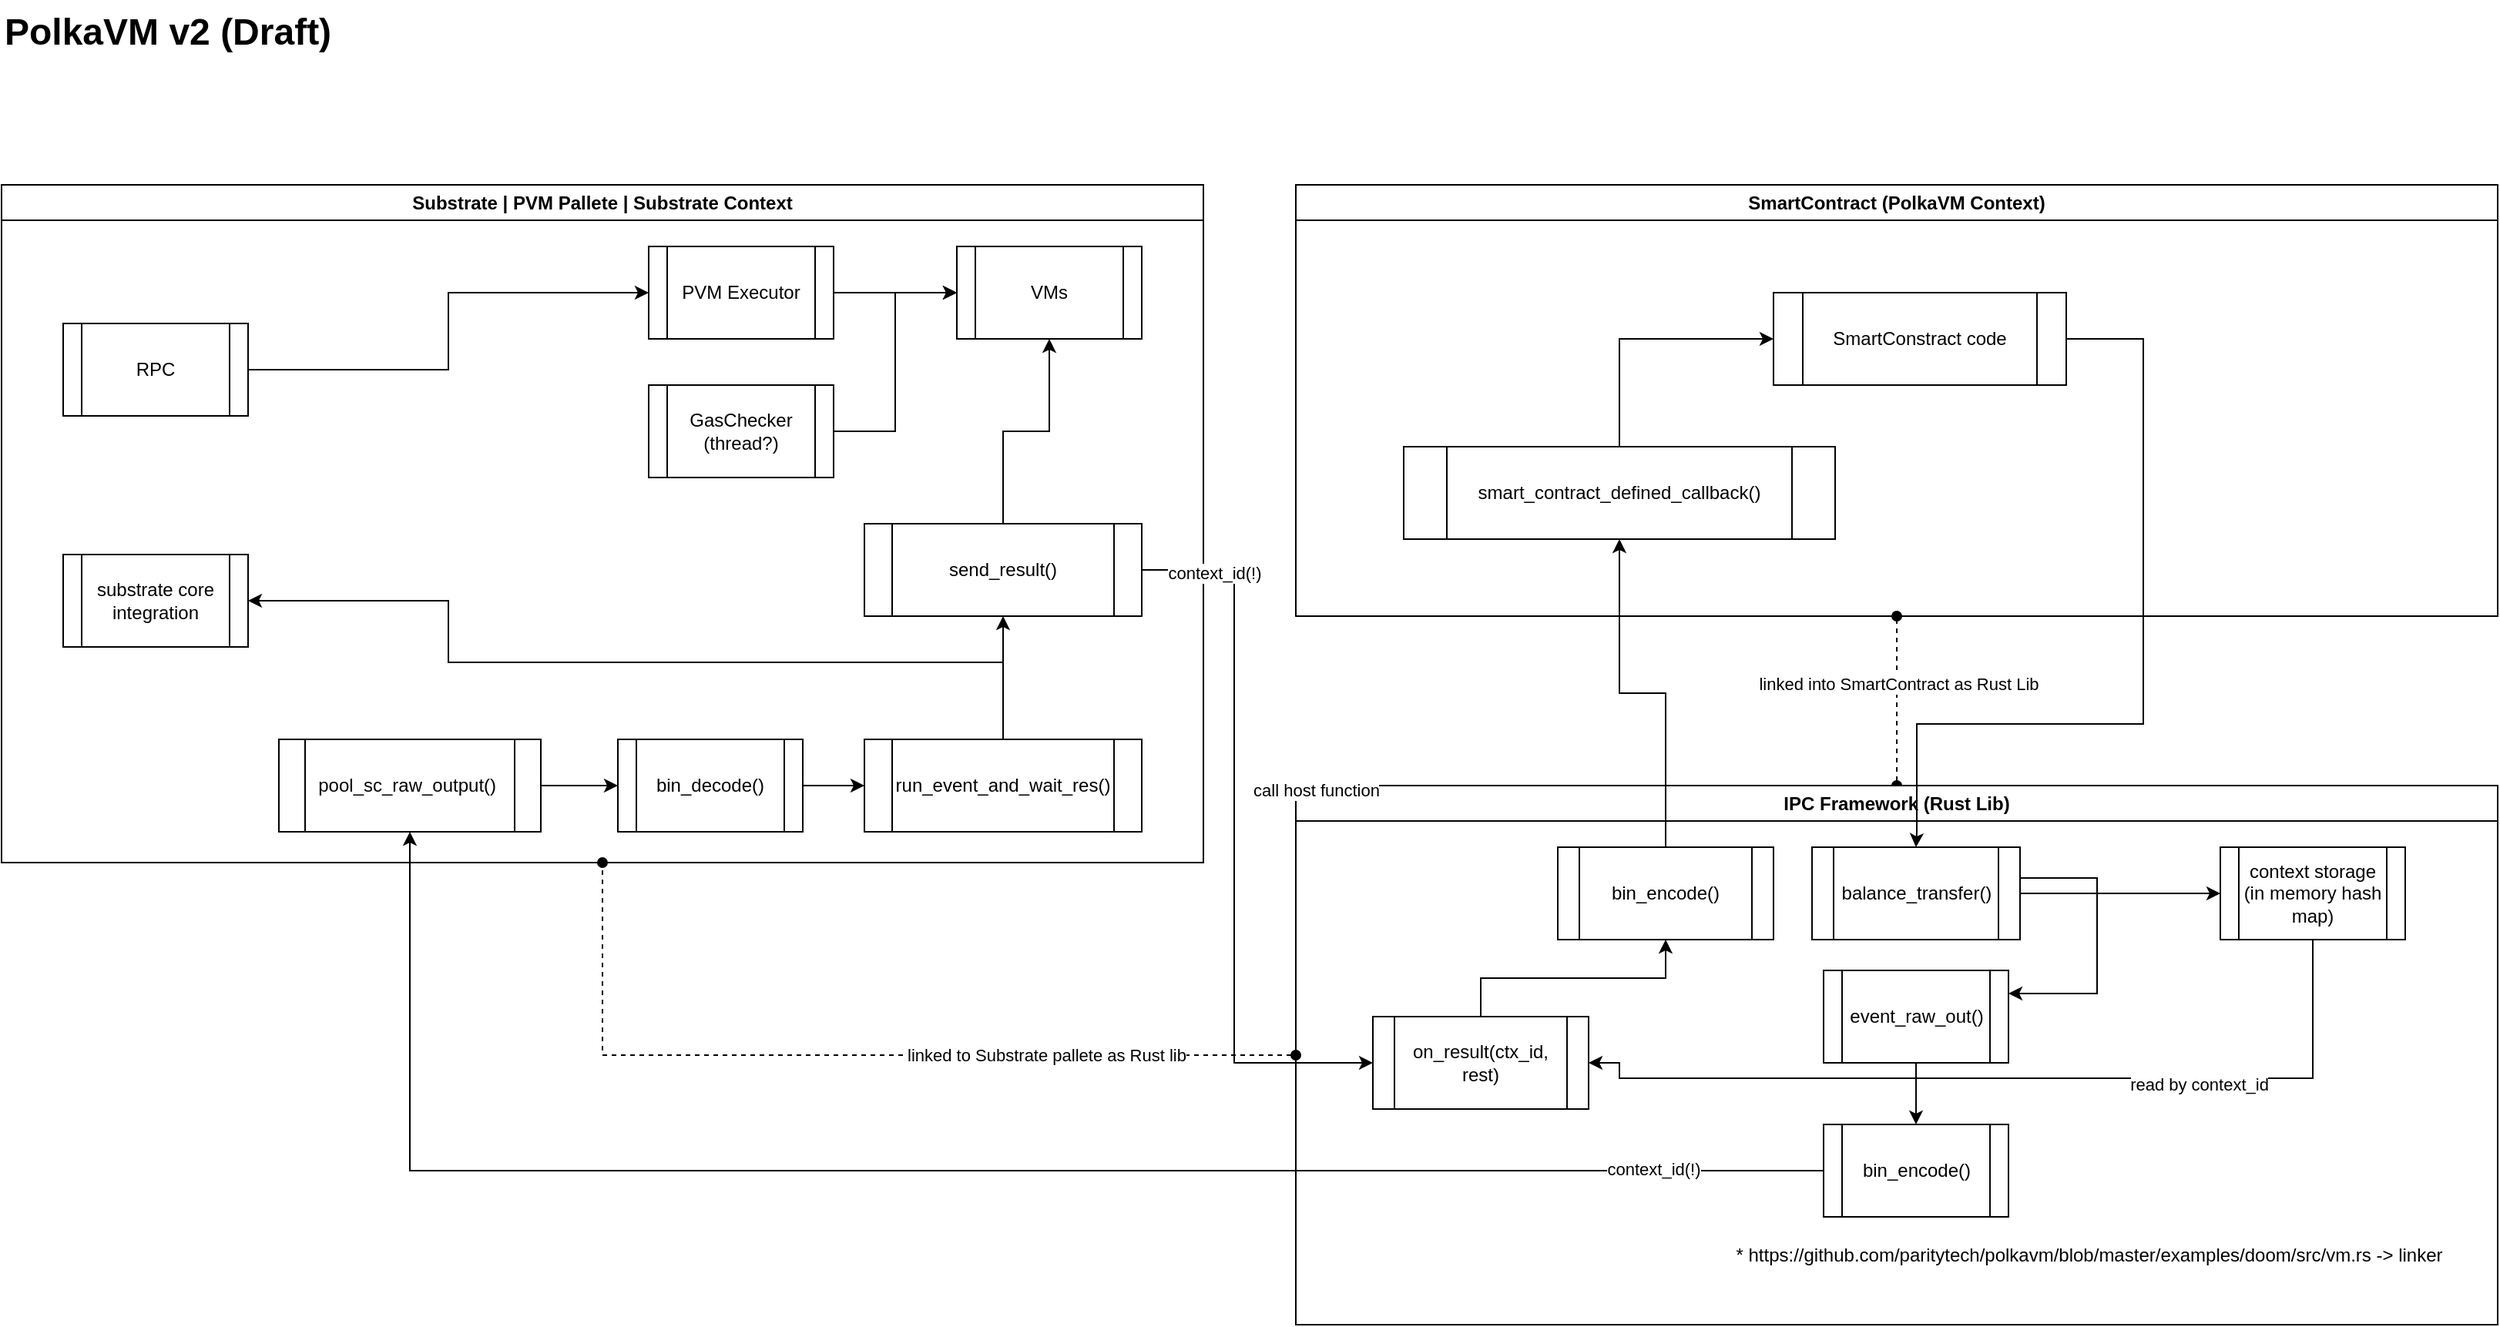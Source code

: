 <mxfile version="24.7.17">
  <diagram name="Page-1" id="Jh_l0GolnanbJkZAycdI">
    <mxGraphModel dx="1207" dy="908" grid="1" gridSize="10" guides="1" tooltips="1" connect="1" arrows="1" fold="1" page="1" pageScale="1" pageWidth="850" pageHeight="1100" math="0" shadow="0">
      <root>
        <mxCell id="0" />
        <mxCell id="1" parent="0" />
        <mxCell id="G2wznPxmLRQx4ZCRrMyh-1" value="&lt;h1 style=&quot;margin-top: 0px;&quot;&gt;PolkaVM v2 (Draft)&lt;/h1&gt;&lt;p&gt;&lt;br&gt;&lt;/p&gt;" style="text;html=1;whiteSpace=wrap;overflow=hidden;rounded=0;" parent="1" vertex="1">
          <mxGeometry x="40" y="40" width="760" height="120" as="geometry" />
        </mxCell>
        <mxCell id="G2wznPxmLRQx4ZCRrMyh-2" value="Substrate | PVM Pallete | Substrate Context" style="swimlane;whiteSpace=wrap;html=1;" parent="1" vertex="1">
          <mxGeometry x="40" y="160" width="780" height="440" as="geometry" />
        </mxCell>
        <mxCell id="G2wznPxmLRQx4ZCRrMyh-35" style="edgeStyle=orthogonalEdgeStyle;rounded=0;orthogonalLoop=1;jettySize=auto;html=1;entryX=0;entryY=0.5;entryDx=0;entryDy=0;" parent="G2wznPxmLRQx4ZCRrMyh-2" source="G2wznPxmLRQx4ZCRrMyh-6" target="G2wznPxmLRQx4ZCRrMyh-8" edge="1">
          <mxGeometry relative="1" as="geometry">
            <Array as="points">
              <mxPoint x="290" y="120" />
              <mxPoint x="290" y="70" />
            </Array>
          </mxGeometry>
        </mxCell>
        <mxCell id="G2wznPxmLRQx4ZCRrMyh-6" value="RPC" style="shape=process;whiteSpace=wrap;html=1;backgroundOutline=1;" parent="G2wznPxmLRQx4ZCRrMyh-2" vertex="1">
          <mxGeometry x="40" y="90" width="120" height="60" as="geometry" />
        </mxCell>
        <mxCell id="G2wznPxmLRQx4ZCRrMyh-33" style="edgeStyle=orthogonalEdgeStyle;rounded=0;orthogonalLoop=1;jettySize=auto;html=1;entryX=0;entryY=0.5;entryDx=0;entryDy=0;" parent="G2wznPxmLRQx4ZCRrMyh-2" source="G2wznPxmLRQx4ZCRrMyh-7" target="G2wznPxmLRQx4ZCRrMyh-32" edge="1">
          <mxGeometry relative="1" as="geometry" />
        </mxCell>
        <mxCell id="G2wznPxmLRQx4ZCRrMyh-7" value="GasChecker (thread?)" style="shape=process;whiteSpace=wrap;html=1;backgroundOutline=1;" parent="G2wznPxmLRQx4ZCRrMyh-2" vertex="1">
          <mxGeometry x="420" y="130" width="120" height="60" as="geometry" />
        </mxCell>
        <mxCell id="G2wznPxmLRQx4ZCRrMyh-34" style="edgeStyle=orthogonalEdgeStyle;rounded=0;orthogonalLoop=1;jettySize=auto;html=1;" parent="G2wznPxmLRQx4ZCRrMyh-2" source="G2wznPxmLRQx4ZCRrMyh-8" target="G2wznPxmLRQx4ZCRrMyh-32" edge="1">
          <mxGeometry relative="1" as="geometry" />
        </mxCell>
        <mxCell id="G2wznPxmLRQx4ZCRrMyh-8" value="PVM Executor" style="shape=process;whiteSpace=wrap;html=1;backgroundOutline=1;" parent="G2wznPxmLRQx4ZCRrMyh-2" vertex="1">
          <mxGeometry x="420" y="40" width="120" height="60" as="geometry" />
        </mxCell>
        <mxCell id="G2wznPxmLRQx4ZCRrMyh-20" style="edgeStyle=orthogonalEdgeStyle;rounded=0;orthogonalLoop=1;jettySize=auto;html=1;" parent="G2wznPxmLRQx4ZCRrMyh-2" source="G2wznPxmLRQx4ZCRrMyh-15" target="G2wznPxmLRQx4ZCRrMyh-19" edge="1">
          <mxGeometry relative="1" as="geometry" />
        </mxCell>
        <mxCell id="G2wznPxmLRQx4ZCRrMyh-15" value="pool_sc_raw_output()&amp;nbsp;" style="shape=process;whiteSpace=wrap;html=1;backgroundOutline=1;" parent="G2wznPxmLRQx4ZCRrMyh-2" vertex="1">
          <mxGeometry x="180" y="360" width="170" height="60" as="geometry" />
        </mxCell>
        <mxCell id="G2wznPxmLRQx4ZCRrMyh-22" style="edgeStyle=orthogonalEdgeStyle;rounded=0;orthogonalLoop=1;jettySize=auto;html=1;entryX=0;entryY=0.5;entryDx=0;entryDy=0;" parent="G2wznPxmLRQx4ZCRrMyh-2" source="G2wznPxmLRQx4ZCRrMyh-19" target="G2wznPxmLRQx4ZCRrMyh-21" edge="1">
          <mxGeometry relative="1" as="geometry" />
        </mxCell>
        <mxCell id="G2wznPxmLRQx4ZCRrMyh-19" value="bin_decode()" style="shape=process;whiteSpace=wrap;html=1;backgroundOutline=1;" parent="G2wznPxmLRQx4ZCRrMyh-2" vertex="1">
          <mxGeometry x="400" y="360" width="120" height="60" as="geometry" />
        </mxCell>
        <mxCell id="G2wznPxmLRQx4ZCRrMyh-30" style="edgeStyle=orthogonalEdgeStyle;rounded=0;orthogonalLoop=1;jettySize=auto;html=1;entryX=1;entryY=0.5;entryDx=0;entryDy=0;" parent="G2wznPxmLRQx4ZCRrMyh-2" source="G2wznPxmLRQx4ZCRrMyh-21" target="G2wznPxmLRQx4ZCRrMyh-28" edge="1">
          <mxGeometry relative="1" as="geometry">
            <Array as="points">
              <mxPoint x="650" y="310" />
              <mxPoint x="290" y="310" />
              <mxPoint x="290" y="270" />
            </Array>
          </mxGeometry>
        </mxCell>
        <mxCell id="G2wznPxmLRQx4ZCRrMyh-31" style="edgeStyle=orthogonalEdgeStyle;rounded=0;orthogonalLoop=1;jettySize=auto;html=1;" parent="G2wznPxmLRQx4ZCRrMyh-2" source="G2wznPxmLRQx4ZCRrMyh-21" target="G2wznPxmLRQx4ZCRrMyh-25" edge="1">
          <mxGeometry relative="1" as="geometry" />
        </mxCell>
        <mxCell id="G2wznPxmLRQx4ZCRrMyh-21" value="run_event_and_wait_res()" style="shape=process;whiteSpace=wrap;html=1;backgroundOutline=1;" parent="G2wznPxmLRQx4ZCRrMyh-2" vertex="1">
          <mxGeometry x="560" y="360" width="180" height="60" as="geometry" />
        </mxCell>
        <mxCell id="G2wznPxmLRQx4ZCRrMyh-28" value="substrate core integration" style="shape=process;whiteSpace=wrap;html=1;backgroundOutline=1;" parent="G2wznPxmLRQx4ZCRrMyh-2" vertex="1">
          <mxGeometry x="40" y="240" width="120" height="60" as="geometry" />
        </mxCell>
        <mxCell id="G2wznPxmLRQx4ZCRrMyh-36" style="edgeStyle=orthogonalEdgeStyle;rounded=0;orthogonalLoop=1;jettySize=auto;html=1;entryX=0.5;entryY=1;entryDx=0;entryDy=0;" parent="G2wznPxmLRQx4ZCRrMyh-2" source="G2wznPxmLRQx4ZCRrMyh-25" target="G2wznPxmLRQx4ZCRrMyh-32" edge="1">
          <mxGeometry relative="1" as="geometry" />
        </mxCell>
        <mxCell id="G2wznPxmLRQx4ZCRrMyh-25" value="send_result()" style="shape=process;whiteSpace=wrap;html=1;backgroundOutline=1;" parent="G2wznPxmLRQx4ZCRrMyh-2" vertex="1">
          <mxGeometry x="560" y="220" width="180" height="60" as="geometry" />
        </mxCell>
        <mxCell id="G2wznPxmLRQx4ZCRrMyh-32" value="VMs" style="shape=process;whiteSpace=wrap;html=1;backgroundOutline=1;" parent="G2wznPxmLRQx4ZCRrMyh-2" vertex="1">
          <mxGeometry x="620" y="40" width="120" height="60" as="geometry" />
        </mxCell>
        <mxCell id="G2wznPxmLRQx4ZCRrMyh-4" value="SmartContract (PolkaVM Context)" style="swimlane;whiteSpace=wrap;html=1;" parent="1" vertex="1">
          <mxGeometry x="880" y="160" width="780" height="280" as="geometry" />
        </mxCell>
        <mxCell id="G2wznPxmLRQx4ZCRrMyh-52" style="edgeStyle=orthogonalEdgeStyle;rounded=0;orthogonalLoop=1;jettySize=auto;html=1;entryX=0;entryY=0.5;entryDx=0;entryDy=0;" parent="G2wznPxmLRQx4ZCRrMyh-4" source="G2wznPxmLRQx4ZCRrMyh-46" target="G2wznPxmLRQx4ZCRrMyh-51" edge="1">
          <mxGeometry relative="1" as="geometry" />
        </mxCell>
        <mxCell id="G2wznPxmLRQx4ZCRrMyh-46" value="smart_contract_defined_callback()" style="shape=process;whiteSpace=wrap;html=1;backgroundOutline=1;" parent="G2wznPxmLRQx4ZCRrMyh-4" vertex="1">
          <mxGeometry x="70" y="170" width="280" height="60" as="geometry" />
        </mxCell>
        <mxCell id="G2wznPxmLRQx4ZCRrMyh-51" value="SmartConstract code" style="shape=process;whiteSpace=wrap;html=1;backgroundOutline=1;" parent="G2wznPxmLRQx4ZCRrMyh-4" vertex="1">
          <mxGeometry x="310" y="70" width="190" height="60" as="geometry" />
        </mxCell>
        <mxCell id="G2wznPxmLRQx4ZCRrMyh-39" style="edgeStyle=orthogonalEdgeStyle;rounded=0;orthogonalLoop=1;jettySize=auto;html=1;entryX=0.5;entryY=1;entryDx=0;entryDy=0;startArrow=oval;startFill=1;endArrow=oval;endFill=1;dashed=1;" parent="1" source="G2wznPxmLRQx4ZCRrMyh-5" target="G2wznPxmLRQx4ZCRrMyh-4" edge="1">
          <mxGeometry relative="1" as="geometry" />
        </mxCell>
        <mxCell id="G2wznPxmLRQx4ZCRrMyh-40" value="linked into SmartContract as Rust Lib" style="edgeLabel;html=1;align=center;verticalAlign=middle;resizable=0;points=[];" parent="G2wznPxmLRQx4ZCRrMyh-39" vertex="1" connectable="0">
          <mxGeometry x="0.196" y="-1" relative="1" as="geometry">
            <mxPoint as="offset" />
          </mxGeometry>
        </mxCell>
        <mxCell id="G2wznPxmLRQx4ZCRrMyh-41" style="edgeStyle=orthogonalEdgeStyle;rounded=0;orthogonalLoop=1;jettySize=auto;html=1;entryX=0.5;entryY=1;entryDx=0;entryDy=0;dashed=1;endArrow=oval;endFill=1;startArrow=oval;startFill=1;" parent="1" source="G2wznPxmLRQx4ZCRrMyh-5" target="G2wznPxmLRQx4ZCRrMyh-2" edge="1">
          <mxGeometry relative="1" as="geometry" />
        </mxCell>
        <mxCell id="G2wznPxmLRQx4ZCRrMyh-42" value="linked to Substrate pallete as Rust lib" style="edgeLabel;html=1;align=center;verticalAlign=middle;resizable=0;points=[];" parent="G2wznPxmLRQx4ZCRrMyh-41" vertex="1" connectable="0">
          <mxGeometry x="-0.436" relative="1" as="geometry">
            <mxPoint as="offset" />
          </mxGeometry>
        </mxCell>
        <mxCell id="G2wznPxmLRQx4ZCRrMyh-5" value="IPC Framework (Rust Lib)" style="swimlane;whiteSpace=wrap;html=1;startSize=23;" parent="1" vertex="1">
          <mxGeometry x="880" y="550" width="780" height="350" as="geometry" />
        </mxCell>
        <mxCell id="G2wznPxmLRQx4ZCRrMyh-11" value="*&amp;nbsp;https://github.com/paritytech/polkavm/blob/master/examples/doom/src/vm.rs -&amp;gt; linker" style="text;html=1;align=center;verticalAlign=middle;whiteSpace=wrap;rounded=0;" parent="G2wznPxmLRQx4ZCRrMyh-5" vertex="1">
          <mxGeometry x="250" y="290" width="530" height="30" as="geometry" />
        </mxCell>
        <mxCell id="G2wznPxmLRQx4ZCRrMyh-17" style="edgeStyle=orthogonalEdgeStyle;rounded=0;orthogonalLoop=1;jettySize=auto;html=1;entryX=0.5;entryY=0;entryDx=0;entryDy=0;" parent="G2wznPxmLRQx4ZCRrMyh-5" source="G2wznPxmLRQx4ZCRrMyh-10" target="G2wznPxmLRQx4ZCRrMyh-14" edge="1">
          <mxGeometry relative="1" as="geometry" />
        </mxCell>
        <mxCell id="G2wznPxmLRQx4ZCRrMyh-50" style="edgeStyle=orthogonalEdgeStyle;rounded=0;orthogonalLoop=1;jettySize=auto;html=1;entryX=0;entryY=0.5;entryDx=0;entryDy=0;startArrow=none;startFill=0;exitX=1;exitY=0.5;exitDx=0;exitDy=0;" parent="G2wznPxmLRQx4ZCRrMyh-5" source="G2wznPxmLRQx4ZCRrMyh-61" target="G2wznPxmLRQx4ZCRrMyh-47" edge="1">
          <mxGeometry relative="1" as="geometry" />
        </mxCell>
        <mxCell id="G2wznPxmLRQx4ZCRrMyh-10" value="event_raw_out()" style="shape=process;whiteSpace=wrap;html=1;backgroundOutline=1;" parent="G2wznPxmLRQx4ZCRrMyh-5" vertex="1">
          <mxGeometry x="342.5" y="120" width="120" height="60" as="geometry" />
        </mxCell>
        <mxCell id="G2wznPxmLRQx4ZCRrMyh-14" value="bin_encode()" style="shape=process;whiteSpace=wrap;html=1;backgroundOutline=1;" parent="G2wznPxmLRQx4ZCRrMyh-5" vertex="1">
          <mxGeometry x="342.5" y="220" width="120" height="60" as="geometry" />
        </mxCell>
        <mxCell id="G2wznPxmLRQx4ZCRrMyh-38" value="on_result(ctx_id, rest)" style="shape=process;whiteSpace=wrap;html=1;backgroundOutline=1;" parent="G2wznPxmLRQx4ZCRrMyh-5" vertex="1">
          <mxGeometry x="50" y="150" width="140" height="60" as="geometry" />
        </mxCell>
        <mxCell id="G2wznPxmLRQx4ZCRrMyh-49" style="edgeStyle=orthogonalEdgeStyle;rounded=0;orthogonalLoop=1;jettySize=auto;html=1;" parent="G2wznPxmLRQx4ZCRrMyh-5" source="G2wznPxmLRQx4ZCRrMyh-47" target="G2wznPxmLRQx4ZCRrMyh-38" edge="1">
          <mxGeometry relative="1" as="geometry">
            <Array as="points">
              <mxPoint x="660" y="190" />
              <mxPoint x="210" y="190" />
              <mxPoint x="210" y="180" />
            </Array>
          </mxGeometry>
        </mxCell>
        <mxCell id="G2wznPxmLRQx4ZCRrMyh-56" value="read by context_id" style="edgeLabel;html=1;align=center;verticalAlign=middle;resizable=0;points=[];" parent="G2wznPxmLRQx4ZCRrMyh-49" vertex="1" connectable="0">
          <mxGeometry x="-0.428" y="4" relative="1" as="geometry">
            <mxPoint x="-1" as="offset" />
          </mxGeometry>
        </mxCell>
        <mxCell id="G2wznPxmLRQx4ZCRrMyh-47" value="context storage (in memory hash map)" style="shape=process;whiteSpace=wrap;html=1;backgroundOutline=1;" parent="G2wznPxmLRQx4ZCRrMyh-5" vertex="1">
          <mxGeometry x="600" y="40" width="120" height="60" as="geometry" />
        </mxCell>
        <mxCell id="G2wznPxmLRQx4ZCRrMyh-62" style="edgeStyle=orthogonalEdgeStyle;rounded=0;orthogonalLoop=1;jettySize=auto;html=1;entryX=1;entryY=0.25;entryDx=0;entryDy=0;" parent="G2wznPxmLRQx4ZCRrMyh-5" source="G2wznPxmLRQx4ZCRrMyh-61" target="G2wznPxmLRQx4ZCRrMyh-10" edge="1">
          <mxGeometry relative="1" as="geometry">
            <Array as="points">
              <mxPoint x="520" y="60" />
              <mxPoint x="520" y="135" />
            </Array>
          </mxGeometry>
        </mxCell>
        <mxCell id="G2wznPxmLRQx4ZCRrMyh-61" value="balance_transfer()" style="shape=process;whiteSpace=wrap;html=1;backgroundOutline=1;" parent="G2wznPxmLRQx4ZCRrMyh-5" vertex="1">
          <mxGeometry x="335" y="40" width="135" height="60" as="geometry" />
        </mxCell>
        <mxCell id="G2wznPxmLRQx4ZCRrMyh-57" value="bin_encode()" style="shape=process;whiteSpace=wrap;html=1;backgroundOutline=1;" parent="G2wznPxmLRQx4ZCRrMyh-5" vertex="1">
          <mxGeometry x="170" y="40" width="140" height="60" as="geometry" />
        </mxCell>
        <mxCell id="G2wznPxmLRQx4ZCRrMyh-58" value="" style="edgeStyle=orthogonalEdgeStyle;rounded=0;orthogonalLoop=1;jettySize=auto;html=1;entryX=0.5;entryY=1;entryDx=0;entryDy=0;" parent="G2wznPxmLRQx4ZCRrMyh-5" source="G2wznPxmLRQx4ZCRrMyh-38" target="G2wznPxmLRQx4ZCRrMyh-57" edge="1">
          <mxGeometry relative="1" as="geometry">
            <mxPoint x="210" y="160" as="sourcePoint" />
            <mxPoint x="210" y="-80" as="targetPoint" />
          </mxGeometry>
        </mxCell>
        <mxCell id="G2wznPxmLRQx4ZCRrMyh-16" style="edgeStyle=orthogonalEdgeStyle;rounded=0;orthogonalLoop=1;jettySize=auto;html=1;" parent="1" source="G2wznPxmLRQx4ZCRrMyh-14" target="G2wznPxmLRQx4ZCRrMyh-15" edge="1">
          <mxGeometry relative="1" as="geometry" />
        </mxCell>
        <mxCell id="G2wznPxmLRQx4ZCRrMyh-54" value="context_id(!)" style="edgeLabel;html=1;align=center;verticalAlign=middle;resizable=0;points=[];" parent="G2wznPxmLRQx4ZCRrMyh-16" vertex="1" connectable="0">
          <mxGeometry x="-0.805" y="-1" relative="1" as="geometry">
            <mxPoint as="offset" />
          </mxGeometry>
        </mxCell>
        <mxCell id="G2wznPxmLRQx4ZCRrMyh-44" style="edgeStyle=orthogonalEdgeStyle;rounded=0;orthogonalLoop=1;jettySize=auto;html=1;entryX=0;entryY=0.5;entryDx=0;entryDy=0;" parent="1" source="G2wznPxmLRQx4ZCRrMyh-25" target="G2wznPxmLRQx4ZCRrMyh-38" edge="1">
          <mxGeometry relative="1" as="geometry">
            <Array as="points">
              <mxPoint x="840" y="410" />
              <mxPoint x="840" y="730" />
            </Array>
          </mxGeometry>
        </mxCell>
        <mxCell id="G2wznPxmLRQx4ZCRrMyh-45" value="call host function" style="edgeLabel;html=1;align=center;verticalAlign=middle;resizable=0;points=[];" parent="G2wznPxmLRQx4ZCRrMyh-44" vertex="1" connectable="0">
          <mxGeometry x="-0.704" y="3" relative="1" as="geometry">
            <mxPoint x="50" y="133" as="offset" />
          </mxGeometry>
        </mxCell>
        <mxCell id="G2wznPxmLRQx4ZCRrMyh-55" value="context_id(!)" style="edgeLabel;html=1;align=center;verticalAlign=middle;resizable=0;points=[];" parent="G2wznPxmLRQx4ZCRrMyh-44" vertex="1" connectable="0">
          <mxGeometry x="-0.797" y="-2" relative="1" as="geometry">
            <mxPoint x="-1" as="offset" />
          </mxGeometry>
        </mxCell>
        <mxCell id="G2wznPxmLRQx4ZCRrMyh-48" style="edgeStyle=orthogonalEdgeStyle;rounded=0;orthogonalLoop=1;jettySize=auto;html=1;entryX=0.5;entryY=1;entryDx=0;entryDy=0;" parent="1" source="G2wznPxmLRQx4ZCRrMyh-57" target="G2wznPxmLRQx4ZCRrMyh-46" edge="1">
          <mxGeometry relative="1" as="geometry" />
        </mxCell>
        <mxCell id="G2wznPxmLRQx4ZCRrMyh-53" style="edgeStyle=orthogonalEdgeStyle;rounded=0;orthogonalLoop=1;jettySize=auto;html=1;entryX=0.5;entryY=0;entryDx=0;entryDy=0;" parent="1" source="G2wznPxmLRQx4ZCRrMyh-51" target="G2wznPxmLRQx4ZCRrMyh-61" edge="1">
          <mxGeometry relative="1" as="geometry">
            <mxPoint x="1275" y="690" as="targetPoint" />
            <Array as="points">
              <mxPoint x="1430" y="260" />
              <mxPoint x="1430" y="510" />
              <mxPoint x="1283" y="510" />
              <mxPoint x="1283" y="580" />
            </Array>
          </mxGeometry>
        </mxCell>
      </root>
    </mxGraphModel>
  </diagram>
</mxfile>
